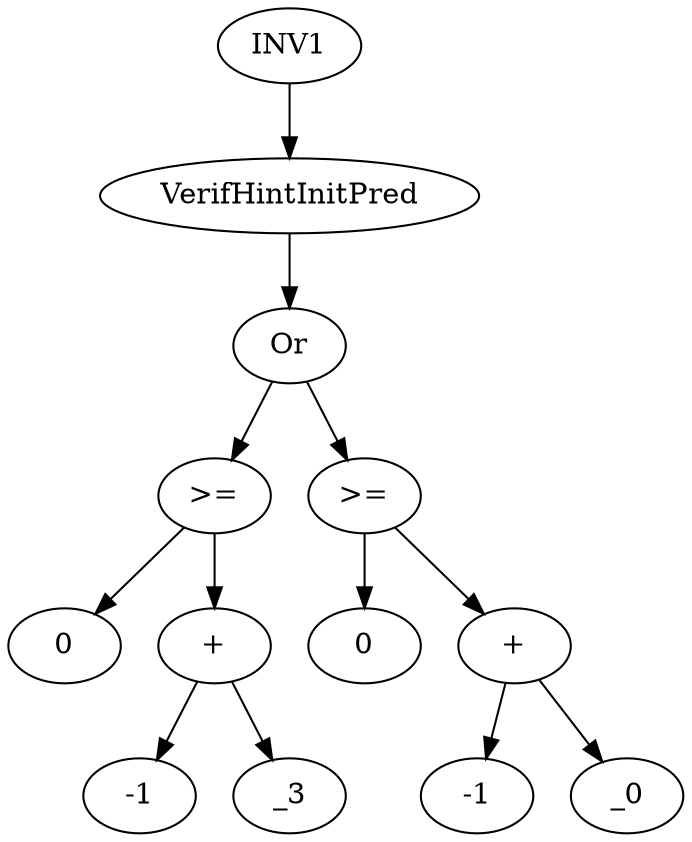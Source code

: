 digraph dag {
0 [label="INV1"];
1 [label="VerifHintInitPred"];
2 [label="Or"];
3 [label=">="];
4 [label="0"];
5 [label="+"];
6 [label="-1"];
7 [label="_3"];
8 [label=">="];
9 [label="0"];
10 [label="+"];
11 [label="-1"];
12 [label="_0"];
"0" -> "1"[label=""]
"1" -> "2"[label=""]
"2" -> "3"[label=""]
"2" -> "8"[label=""]
"3" -> "5"[label=""]
"3" -> "4"[label=""]
"5" -> "7"[label=""]
"5" -> "6"[label=""]
"8" -> "10"[label=""]
"8" -> "9"[label=""]
"10" -> "12"[label=""]
"10" -> "11"[label=""]
}
